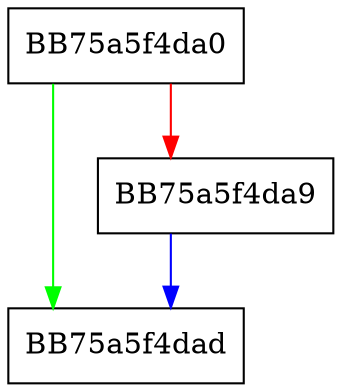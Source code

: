 digraph clear {
  node [shape="box"];
  graph [splines=ortho];
  BB75a5f4da0 -> BB75a5f4dad [color="green"];
  BB75a5f4da0 -> BB75a5f4da9 [color="red"];
  BB75a5f4da9 -> BB75a5f4dad [color="blue"];
}